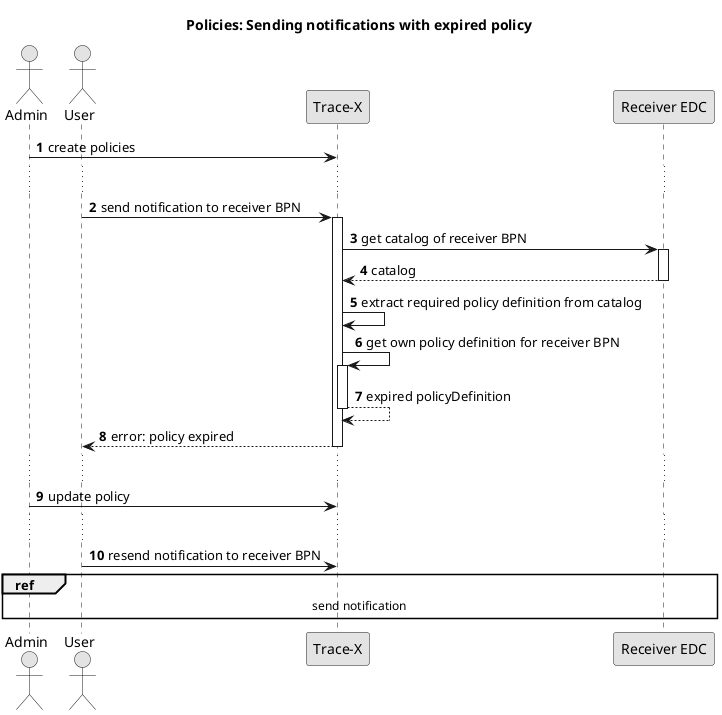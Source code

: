 @startuml
autonumber
title: Policies: Sending notifications with expired policy

skinparam monochrome true
skinparam shadowing false
skinparam defaultFontName "Architects daughter"
skinparam linetype ortho

actor Admin
actor User
participant "Trace-X" as TraceX
participant "Receiver EDC" as EDC

Admin -> TraceX: create policies
...
User -> TraceX: send notification to receiver BPN
activate TraceX
TraceX -> EDC: get catalog of receiver BPN
activate EDC
EDC --> TraceX: catalog
deactivate EDC
TraceX -> TraceX: extract required policy definition from catalog
TraceX -> TraceX: get own policy definition for receiver BPN
activate TraceX
TraceX --> TraceX: expired policyDefinition
deactivate TraceX
TraceX --> User: error: policy expired
deactivate TraceX
...
Admin -> TraceX: update policy
...
User -> TraceX: resend notification to receiver BPN
ref over User, Admin, TraceX, EDC: send notification
deactivate TraceX
@enduml
